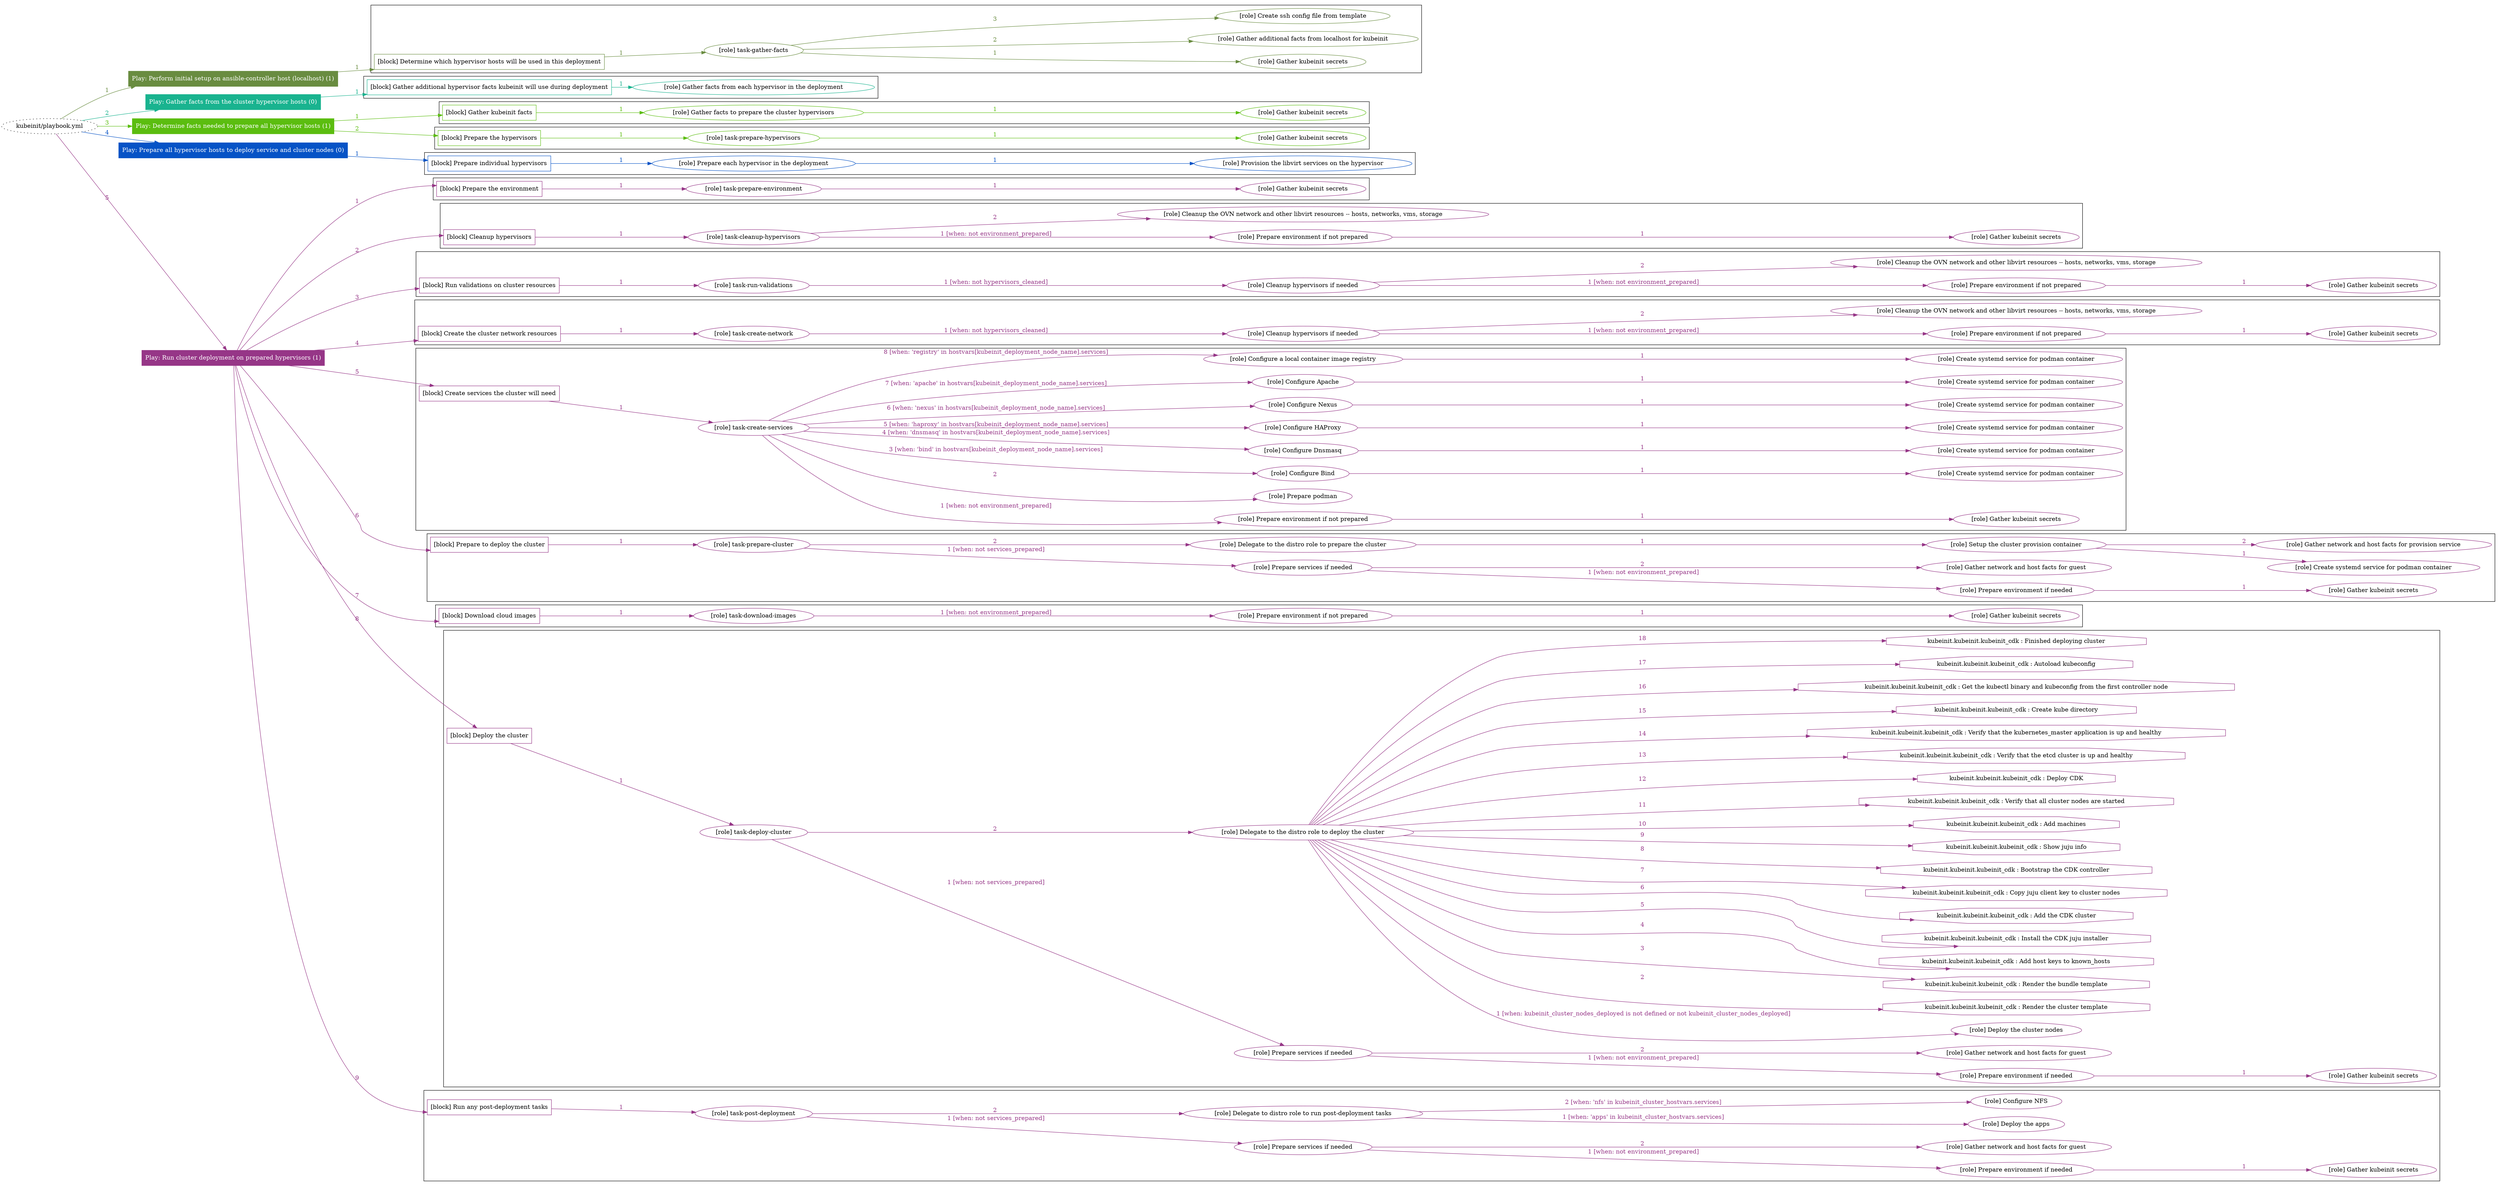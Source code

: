 digraph {
	graph [concentrate=true ordering=in rankdir=LR ratio=fill]
	edge [esep=5 sep=10]
	"kubeinit/playbook.yml" [URL="/home/runner/work/kubeinit/kubeinit/kubeinit/playbook.yml" id=playbook_e2c9320d style=dotted]
	"kubeinit/playbook.yml" -> play_09d03e99 [label="1 " color="#698c40" fontcolor="#698c40" id=edge_607093e0 labeltooltip="1 " tooltip="1 "]
	subgraph "Play: Perform initial setup on ansible-controller host (localhost) (1)" {
		play_09d03e99 [label="Play: Perform initial setup on ansible-controller host (localhost) (1)" URL="/home/runner/work/kubeinit/kubeinit/kubeinit/playbook.yml" color="#698c40" fontcolor="#ffffff" id=play_09d03e99 shape=box style=filled tooltip=localhost]
		play_09d03e99 -> block_2fd80297 [label=1 color="#698c40" fontcolor="#698c40" id=edge_84d93d76 labeltooltip=1 tooltip=1]
		subgraph cluster_block_2fd80297 {
			block_2fd80297 [label="[block] Determine which hypervisor hosts will be used in this deployment" URL="/home/runner/work/kubeinit/kubeinit/kubeinit/playbook.yml" color="#698c40" id=block_2fd80297 labeltooltip="Determine which hypervisor hosts will be used in this deployment" shape=box tooltip="Determine which hypervisor hosts will be used in this deployment"]
			block_2fd80297 -> role_bfd65497 [label="1 " color="#698c40" fontcolor="#698c40" id=edge_d0d5ee56 labeltooltip="1 " tooltip="1 "]
			subgraph "task-gather-facts" {
				role_bfd65497 [label="[role] task-gather-facts" URL="/home/runner/work/kubeinit/kubeinit/kubeinit/playbook.yml" color="#698c40" id=role_bfd65497 tooltip="task-gather-facts"]
				role_bfd65497 -> role_e8e09456 [label="1 " color="#698c40" fontcolor="#698c40" id=edge_47648cda labeltooltip="1 " tooltip="1 "]
				subgraph "Gather kubeinit secrets" {
					role_e8e09456 [label="[role] Gather kubeinit secrets" URL="/home/runner/.ansible/collections/ansible_collections/kubeinit/kubeinit/roles/kubeinit_prepare/tasks/build_hypervisors_group.yml" color="#698c40" id=role_e8e09456 tooltip="Gather kubeinit secrets"]
				}
				role_bfd65497 -> role_15b4cdb2 [label="2 " color="#698c40" fontcolor="#698c40" id=edge_bfa0f82a labeltooltip="2 " tooltip="2 "]
				subgraph "Gather additional facts from localhost for kubeinit" {
					role_15b4cdb2 [label="[role] Gather additional facts from localhost for kubeinit" URL="/home/runner/.ansible/collections/ansible_collections/kubeinit/kubeinit/roles/kubeinit_prepare/tasks/build_hypervisors_group.yml" color="#698c40" id=role_15b4cdb2 tooltip="Gather additional facts from localhost for kubeinit"]
				}
				role_bfd65497 -> role_4e933eb2 [label="3 " color="#698c40" fontcolor="#698c40" id=edge_47ef0511 labeltooltip="3 " tooltip="3 "]
				subgraph "Create ssh config file from template" {
					role_4e933eb2 [label="[role] Create ssh config file from template" URL="/home/runner/.ansible/collections/ansible_collections/kubeinit/kubeinit/roles/kubeinit_prepare/tasks/build_hypervisors_group.yml" color="#698c40" id=role_4e933eb2 tooltip="Create ssh config file from template"]
				}
			}
		}
	}
	"kubeinit/playbook.yml" -> play_eb3a72a2 [label="2 " color="#19b38f" fontcolor="#19b38f" id=edge_ca903f65 labeltooltip="2 " tooltip="2 "]
	subgraph "Play: Gather facts from the cluster hypervisor hosts (0)" {
		play_eb3a72a2 [label="Play: Gather facts from the cluster hypervisor hosts (0)" URL="/home/runner/work/kubeinit/kubeinit/kubeinit/playbook.yml" color="#19b38f" fontcolor="#ffffff" id=play_eb3a72a2 shape=box style=filled tooltip="Play: Gather facts from the cluster hypervisor hosts (0)"]
		play_eb3a72a2 -> block_dafec5fe [label=1 color="#19b38f" fontcolor="#19b38f" id=edge_62ead45c labeltooltip=1 tooltip=1]
		subgraph cluster_block_dafec5fe {
			block_dafec5fe [label="[block] Gather additional hypervisor facts kubeinit will use during deployment" URL="/home/runner/work/kubeinit/kubeinit/kubeinit/playbook.yml" color="#19b38f" id=block_dafec5fe labeltooltip="Gather additional hypervisor facts kubeinit will use during deployment" shape=box tooltip="Gather additional hypervisor facts kubeinit will use during deployment"]
			block_dafec5fe -> role_05eb14ec [label="1 " color="#19b38f" fontcolor="#19b38f" id=edge_1ee51290 labeltooltip="1 " tooltip="1 "]
			subgraph "Gather facts from each hypervisor in the deployment" {
				role_05eb14ec [label="[role] Gather facts from each hypervisor in the deployment" URL="/home/runner/work/kubeinit/kubeinit/kubeinit/playbook.yml" color="#19b38f" id=role_05eb14ec tooltip="Gather facts from each hypervisor in the deployment"]
			}
		}
	}
	"kubeinit/playbook.yml" -> play_20373fa2 [label="3 " color="#5bbd0f" fontcolor="#5bbd0f" id=edge_514a9406 labeltooltip="3 " tooltip="3 "]
	subgraph "Play: Determine facts needed to prepare all hypervisor hosts (1)" {
		play_20373fa2 [label="Play: Determine facts needed to prepare all hypervisor hosts (1)" URL="/home/runner/work/kubeinit/kubeinit/kubeinit/playbook.yml" color="#5bbd0f" fontcolor="#ffffff" id=play_20373fa2 shape=box style=filled tooltip=localhost]
		play_20373fa2 -> block_60f27de6 [label=1 color="#5bbd0f" fontcolor="#5bbd0f" id=edge_ddccbb58 labeltooltip=1 tooltip=1]
		subgraph cluster_block_60f27de6 {
			block_60f27de6 [label="[block] Gather kubeinit facts" URL="/home/runner/work/kubeinit/kubeinit/kubeinit/playbook.yml" color="#5bbd0f" id=block_60f27de6 labeltooltip="Gather kubeinit facts" shape=box tooltip="Gather kubeinit facts"]
			block_60f27de6 -> role_f1189004 [label="1 " color="#5bbd0f" fontcolor="#5bbd0f" id=edge_6548bd1a labeltooltip="1 " tooltip="1 "]
			subgraph "Gather facts to prepare the cluster hypervisors" {
				role_f1189004 [label="[role] Gather facts to prepare the cluster hypervisors" URL="/home/runner/work/kubeinit/kubeinit/kubeinit/playbook.yml" color="#5bbd0f" id=role_f1189004 tooltip="Gather facts to prepare the cluster hypervisors"]
				role_f1189004 -> role_5bad0b13 [label="1 " color="#5bbd0f" fontcolor="#5bbd0f" id=edge_c86dfb2c labeltooltip="1 " tooltip="1 "]
				subgraph "Gather kubeinit secrets" {
					role_5bad0b13 [label="[role] Gather kubeinit secrets" URL="/home/runner/.ansible/collections/ansible_collections/kubeinit/kubeinit/roles/kubeinit_prepare/tasks/gather_kubeinit_facts.yml" color="#5bbd0f" id=role_5bad0b13 tooltip="Gather kubeinit secrets"]
				}
			}
		}
		play_20373fa2 -> block_45857464 [label=2 color="#5bbd0f" fontcolor="#5bbd0f" id=edge_170c80fa labeltooltip=2 tooltip=2]
		subgraph cluster_block_45857464 {
			block_45857464 [label="[block] Prepare the hypervisors" URL="/home/runner/work/kubeinit/kubeinit/kubeinit/playbook.yml" color="#5bbd0f" id=block_45857464 labeltooltip="Prepare the hypervisors" shape=box tooltip="Prepare the hypervisors"]
			block_45857464 -> role_9a0ed166 [label="1 " color="#5bbd0f" fontcolor="#5bbd0f" id=edge_ffeba547 labeltooltip="1 " tooltip="1 "]
			subgraph "task-prepare-hypervisors" {
				role_9a0ed166 [label="[role] task-prepare-hypervisors" URL="/home/runner/work/kubeinit/kubeinit/kubeinit/playbook.yml" color="#5bbd0f" id=role_9a0ed166 tooltip="task-prepare-hypervisors"]
				role_9a0ed166 -> role_f9bad9e0 [label="1 " color="#5bbd0f" fontcolor="#5bbd0f" id=edge_7080bfb7 labeltooltip="1 " tooltip="1 "]
				subgraph "Gather kubeinit secrets" {
					role_f9bad9e0 [label="[role] Gather kubeinit secrets" URL="/home/runner/.ansible/collections/ansible_collections/kubeinit/kubeinit/roles/kubeinit_prepare/tasks/gather_kubeinit_facts.yml" color="#5bbd0f" id=role_f9bad9e0 tooltip="Gather kubeinit secrets"]
				}
			}
		}
	}
	"kubeinit/playbook.yml" -> play_51cde868 [label="4 " color="#0653c6" fontcolor="#0653c6" id=edge_5c8e16d9 labeltooltip="4 " tooltip="4 "]
	subgraph "Play: Prepare all hypervisor hosts to deploy service and cluster nodes (0)" {
		play_51cde868 [label="Play: Prepare all hypervisor hosts to deploy service and cluster nodes (0)" URL="/home/runner/work/kubeinit/kubeinit/kubeinit/playbook.yml" color="#0653c6" fontcolor="#ffffff" id=play_51cde868 shape=box style=filled tooltip="Play: Prepare all hypervisor hosts to deploy service and cluster nodes (0)"]
		play_51cde868 -> block_e187b947 [label=1 color="#0653c6" fontcolor="#0653c6" id=edge_480a1371 labeltooltip=1 tooltip=1]
		subgraph cluster_block_e187b947 {
			block_e187b947 [label="[block] Prepare individual hypervisors" URL="/home/runner/work/kubeinit/kubeinit/kubeinit/playbook.yml" color="#0653c6" id=block_e187b947 labeltooltip="Prepare individual hypervisors" shape=box tooltip="Prepare individual hypervisors"]
			block_e187b947 -> role_f5e3cc4b [label="1 " color="#0653c6" fontcolor="#0653c6" id=edge_c5f7af5a labeltooltip="1 " tooltip="1 "]
			subgraph "Prepare each hypervisor in the deployment" {
				role_f5e3cc4b [label="[role] Prepare each hypervisor in the deployment" URL="/home/runner/work/kubeinit/kubeinit/kubeinit/playbook.yml" color="#0653c6" id=role_f5e3cc4b tooltip="Prepare each hypervisor in the deployment"]
				role_f5e3cc4b -> role_2d0ea717 [label="1 " color="#0653c6" fontcolor="#0653c6" id=edge_e287133b labeltooltip="1 " tooltip="1 "]
				subgraph "Provision the libvirt services on the hypervisor" {
					role_2d0ea717 [label="[role] Provision the libvirt services on the hypervisor" URL="/home/runner/.ansible/collections/ansible_collections/kubeinit/kubeinit/roles/kubeinit_prepare/tasks/prepare_hypervisor.yml" color="#0653c6" id=role_2d0ea717 tooltip="Provision the libvirt services on the hypervisor"]
				}
			}
		}
	}
	"kubeinit/playbook.yml" -> play_ae0ed46e [label="5 " color="#963687" fontcolor="#963687" id=edge_5b56bb3e labeltooltip="5 " tooltip="5 "]
	subgraph "Play: Run cluster deployment on prepared hypervisors (1)" {
		play_ae0ed46e [label="Play: Run cluster deployment on prepared hypervisors (1)" URL="/home/runner/work/kubeinit/kubeinit/kubeinit/playbook.yml" color="#963687" fontcolor="#ffffff" id=play_ae0ed46e shape=box style=filled tooltip=localhost]
		play_ae0ed46e -> block_f20a847e [label=1 color="#963687" fontcolor="#963687" id=edge_ad4df5ed labeltooltip=1 tooltip=1]
		subgraph cluster_block_f20a847e {
			block_f20a847e [label="[block] Prepare the environment" URL="/home/runner/work/kubeinit/kubeinit/kubeinit/playbook.yml" color="#963687" id=block_f20a847e labeltooltip="Prepare the environment" shape=box tooltip="Prepare the environment"]
			block_f20a847e -> role_e4ceb682 [label="1 " color="#963687" fontcolor="#963687" id=edge_681c993d labeltooltip="1 " tooltip="1 "]
			subgraph "task-prepare-environment" {
				role_e4ceb682 [label="[role] task-prepare-environment" URL="/home/runner/work/kubeinit/kubeinit/kubeinit/playbook.yml" color="#963687" id=role_e4ceb682 tooltip="task-prepare-environment"]
				role_e4ceb682 -> role_dae6e92b [label="1 " color="#963687" fontcolor="#963687" id=edge_fcbf7113 labeltooltip="1 " tooltip="1 "]
				subgraph "Gather kubeinit secrets" {
					role_dae6e92b [label="[role] Gather kubeinit secrets" URL="/home/runner/.ansible/collections/ansible_collections/kubeinit/kubeinit/roles/kubeinit_prepare/tasks/gather_kubeinit_facts.yml" color="#963687" id=role_dae6e92b tooltip="Gather kubeinit secrets"]
				}
			}
		}
		play_ae0ed46e -> block_a33ab9c6 [label=2 color="#963687" fontcolor="#963687" id=edge_268309a9 labeltooltip=2 tooltip=2]
		subgraph cluster_block_a33ab9c6 {
			block_a33ab9c6 [label="[block] Cleanup hypervisors" URL="/home/runner/work/kubeinit/kubeinit/kubeinit/playbook.yml" color="#963687" id=block_a33ab9c6 labeltooltip="Cleanup hypervisors" shape=box tooltip="Cleanup hypervisors"]
			block_a33ab9c6 -> role_d642a313 [label="1 " color="#963687" fontcolor="#963687" id=edge_d3e3a468 labeltooltip="1 " tooltip="1 "]
			subgraph "task-cleanup-hypervisors" {
				role_d642a313 [label="[role] task-cleanup-hypervisors" URL="/home/runner/work/kubeinit/kubeinit/kubeinit/playbook.yml" color="#963687" id=role_d642a313 tooltip="task-cleanup-hypervisors"]
				role_d642a313 -> role_9273e56f [label="1 [when: not environment_prepared]" color="#963687" fontcolor="#963687" id=edge_9b6cf908 labeltooltip="1 [when: not environment_prepared]" tooltip="1 [when: not environment_prepared]"]
				subgraph "Prepare environment if not prepared" {
					role_9273e56f [label="[role] Prepare environment if not prepared" URL="/home/runner/.ansible/collections/ansible_collections/kubeinit/kubeinit/roles/kubeinit_prepare/tasks/cleanup_hypervisors.yml" color="#963687" id=role_9273e56f tooltip="Prepare environment if not prepared"]
					role_9273e56f -> role_5fc6c2c2 [label="1 " color="#963687" fontcolor="#963687" id=edge_8f9942c8 labeltooltip="1 " tooltip="1 "]
					subgraph "Gather kubeinit secrets" {
						role_5fc6c2c2 [label="[role] Gather kubeinit secrets" URL="/home/runner/.ansible/collections/ansible_collections/kubeinit/kubeinit/roles/kubeinit_prepare/tasks/gather_kubeinit_facts.yml" color="#963687" id=role_5fc6c2c2 tooltip="Gather kubeinit secrets"]
					}
				}
				role_d642a313 -> role_7c4cff1f [label="2 " color="#963687" fontcolor="#963687" id=edge_b5a84d75 labeltooltip="2 " tooltip="2 "]
				subgraph "Cleanup the OVN network and other libvirt resources -- hosts, networks, vms, storage" {
					role_7c4cff1f [label="[role] Cleanup the OVN network and other libvirt resources -- hosts, networks, vms, storage" URL="/home/runner/.ansible/collections/ansible_collections/kubeinit/kubeinit/roles/kubeinit_prepare/tasks/cleanup_hypervisors.yml" color="#963687" id=role_7c4cff1f tooltip="Cleanup the OVN network and other libvirt resources -- hosts, networks, vms, storage"]
				}
			}
		}
		play_ae0ed46e -> block_53b1f3e5 [label=3 color="#963687" fontcolor="#963687" id=edge_09decc83 labeltooltip=3 tooltip=3]
		subgraph cluster_block_53b1f3e5 {
			block_53b1f3e5 [label="[block] Run validations on cluster resources" URL="/home/runner/work/kubeinit/kubeinit/kubeinit/playbook.yml" color="#963687" id=block_53b1f3e5 labeltooltip="Run validations on cluster resources" shape=box tooltip="Run validations on cluster resources"]
			block_53b1f3e5 -> role_bef1e084 [label="1 " color="#963687" fontcolor="#963687" id=edge_eadad1dc labeltooltip="1 " tooltip="1 "]
			subgraph "task-run-validations" {
				role_bef1e084 [label="[role] task-run-validations" URL="/home/runner/work/kubeinit/kubeinit/kubeinit/playbook.yml" color="#963687" id=role_bef1e084 tooltip="task-run-validations"]
				role_bef1e084 -> role_f471413a [label="1 [when: not hypervisors_cleaned]" color="#963687" fontcolor="#963687" id=edge_e02ed989 labeltooltip="1 [when: not hypervisors_cleaned]" tooltip="1 [when: not hypervisors_cleaned]"]
				subgraph "Cleanup hypervisors if needed" {
					role_f471413a [label="[role] Cleanup hypervisors if needed" URL="/home/runner/.ansible/collections/ansible_collections/kubeinit/kubeinit/roles/kubeinit_validations/tasks/main.yml" color="#963687" id=role_f471413a tooltip="Cleanup hypervisors if needed"]
					role_f471413a -> role_3e3e240e [label="1 [when: not environment_prepared]" color="#963687" fontcolor="#963687" id=edge_36b4277d labeltooltip="1 [when: not environment_prepared]" tooltip="1 [when: not environment_prepared]"]
					subgraph "Prepare environment if not prepared" {
						role_3e3e240e [label="[role] Prepare environment if not prepared" URL="/home/runner/.ansible/collections/ansible_collections/kubeinit/kubeinit/roles/kubeinit_prepare/tasks/cleanup_hypervisors.yml" color="#963687" id=role_3e3e240e tooltip="Prepare environment if not prepared"]
						role_3e3e240e -> role_caee075e [label="1 " color="#963687" fontcolor="#963687" id=edge_04c0fd0f labeltooltip="1 " tooltip="1 "]
						subgraph "Gather kubeinit secrets" {
							role_caee075e [label="[role] Gather kubeinit secrets" URL="/home/runner/.ansible/collections/ansible_collections/kubeinit/kubeinit/roles/kubeinit_prepare/tasks/gather_kubeinit_facts.yml" color="#963687" id=role_caee075e tooltip="Gather kubeinit secrets"]
						}
					}
					role_f471413a -> role_26a1a0be [label="2 " color="#963687" fontcolor="#963687" id=edge_66fb3df3 labeltooltip="2 " tooltip="2 "]
					subgraph "Cleanup the OVN network and other libvirt resources -- hosts, networks, vms, storage" {
						role_26a1a0be [label="[role] Cleanup the OVN network and other libvirt resources -- hosts, networks, vms, storage" URL="/home/runner/.ansible/collections/ansible_collections/kubeinit/kubeinit/roles/kubeinit_prepare/tasks/cleanup_hypervisors.yml" color="#963687" id=role_26a1a0be tooltip="Cleanup the OVN network and other libvirt resources -- hosts, networks, vms, storage"]
					}
				}
			}
		}
		play_ae0ed46e -> block_d6054e93 [label=4 color="#963687" fontcolor="#963687" id=edge_4c1ba7c1 labeltooltip=4 tooltip=4]
		subgraph cluster_block_d6054e93 {
			block_d6054e93 [label="[block] Create the cluster network resources" URL="/home/runner/work/kubeinit/kubeinit/kubeinit/playbook.yml" color="#963687" id=block_d6054e93 labeltooltip="Create the cluster network resources" shape=box tooltip="Create the cluster network resources"]
			block_d6054e93 -> role_a9ecdbe2 [label="1 " color="#963687" fontcolor="#963687" id=edge_bce69164 labeltooltip="1 " tooltip="1 "]
			subgraph "task-create-network" {
				role_a9ecdbe2 [label="[role] task-create-network" URL="/home/runner/work/kubeinit/kubeinit/kubeinit/playbook.yml" color="#963687" id=role_a9ecdbe2 tooltip="task-create-network"]
				role_a9ecdbe2 -> role_4e2f88ed [label="1 [when: not hypervisors_cleaned]" color="#963687" fontcolor="#963687" id=edge_b8e7c64c labeltooltip="1 [when: not hypervisors_cleaned]" tooltip="1 [when: not hypervisors_cleaned]"]
				subgraph "Cleanup hypervisors if needed" {
					role_4e2f88ed [label="[role] Cleanup hypervisors if needed" URL="/home/runner/.ansible/collections/ansible_collections/kubeinit/kubeinit/roles/kubeinit_libvirt/tasks/create_network.yml" color="#963687" id=role_4e2f88ed tooltip="Cleanup hypervisors if needed"]
					role_4e2f88ed -> role_e2a2c6b3 [label="1 [when: not environment_prepared]" color="#963687" fontcolor="#963687" id=edge_24518d52 labeltooltip="1 [when: not environment_prepared]" tooltip="1 [when: not environment_prepared]"]
					subgraph "Prepare environment if not prepared" {
						role_e2a2c6b3 [label="[role] Prepare environment if not prepared" URL="/home/runner/.ansible/collections/ansible_collections/kubeinit/kubeinit/roles/kubeinit_prepare/tasks/cleanup_hypervisors.yml" color="#963687" id=role_e2a2c6b3 tooltip="Prepare environment if not prepared"]
						role_e2a2c6b3 -> role_81f2db74 [label="1 " color="#963687" fontcolor="#963687" id=edge_a6651dbf labeltooltip="1 " tooltip="1 "]
						subgraph "Gather kubeinit secrets" {
							role_81f2db74 [label="[role] Gather kubeinit secrets" URL="/home/runner/.ansible/collections/ansible_collections/kubeinit/kubeinit/roles/kubeinit_prepare/tasks/gather_kubeinit_facts.yml" color="#963687" id=role_81f2db74 tooltip="Gather kubeinit secrets"]
						}
					}
					role_4e2f88ed -> role_3ffd23ea [label="2 " color="#963687" fontcolor="#963687" id=edge_b7eb3761 labeltooltip="2 " tooltip="2 "]
					subgraph "Cleanup the OVN network and other libvirt resources -- hosts, networks, vms, storage" {
						role_3ffd23ea [label="[role] Cleanup the OVN network and other libvirt resources -- hosts, networks, vms, storage" URL="/home/runner/.ansible/collections/ansible_collections/kubeinit/kubeinit/roles/kubeinit_prepare/tasks/cleanup_hypervisors.yml" color="#963687" id=role_3ffd23ea tooltip="Cleanup the OVN network and other libvirt resources -- hosts, networks, vms, storage"]
					}
				}
			}
		}
		play_ae0ed46e -> block_b36cfe03 [label=5 color="#963687" fontcolor="#963687" id=edge_a075cb12 labeltooltip=5 tooltip=5]
		subgraph cluster_block_b36cfe03 {
			block_b36cfe03 [label="[block] Create services the cluster will need" URL="/home/runner/work/kubeinit/kubeinit/kubeinit/playbook.yml" color="#963687" id=block_b36cfe03 labeltooltip="Create services the cluster will need" shape=box tooltip="Create services the cluster will need"]
			block_b36cfe03 -> role_952195fb [label="1 " color="#963687" fontcolor="#963687" id=edge_933e4105 labeltooltip="1 " tooltip="1 "]
			subgraph "task-create-services" {
				role_952195fb [label="[role] task-create-services" URL="/home/runner/work/kubeinit/kubeinit/kubeinit/playbook.yml" color="#963687" id=role_952195fb tooltip="task-create-services"]
				role_952195fb -> role_b5c0e716 [label="1 [when: not environment_prepared]" color="#963687" fontcolor="#963687" id=edge_3b33ea33 labeltooltip="1 [when: not environment_prepared]" tooltip="1 [when: not environment_prepared]"]
				subgraph "Prepare environment if not prepared" {
					role_b5c0e716 [label="[role] Prepare environment if not prepared" URL="/home/runner/.ansible/collections/ansible_collections/kubeinit/kubeinit/roles/kubeinit_services/tasks/main.yml" color="#963687" id=role_b5c0e716 tooltip="Prepare environment if not prepared"]
					role_b5c0e716 -> role_6728b068 [label="1 " color="#963687" fontcolor="#963687" id=edge_a22aa23b labeltooltip="1 " tooltip="1 "]
					subgraph "Gather kubeinit secrets" {
						role_6728b068 [label="[role] Gather kubeinit secrets" URL="/home/runner/.ansible/collections/ansible_collections/kubeinit/kubeinit/roles/kubeinit_prepare/tasks/gather_kubeinit_facts.yml" color="#963687" id=role_6728b068 tooltip="Gather kubeinit secrets"]
					}
				}
				role_952195fb -> role_20f0e340 [label="2 " color="#963687" fontcolor="#963687" id=edge_78447985 labeltooltip="2 " tooltip="2 "]
				subgraph "Prepare podman" {
					role_20f0e340 [label="[role] Prepare podman" URL="/home/runner/.ansible/collections/ansible_collections/kubeinit/kubeinit/roles/kubeinit_services/tasks/00_create_service_pod.yml" color="#963687" id=role_20f0e340 tooltip="Prepare podman"]
				}
				role_952195fb -> role_334c6a54 [label="3 [when: 'bind' in hostvars[kubeinit_deployment_node_name].services]" color="#963687" fontcolor="#963687" id=edge_6123f6bf labeltooltip="3 [when: 'bind' in hostvars[kubeinit_deployment_node_name].services]" tooltip="3 [when: 'bind' in hostvars[kubeinit_deployment_node_name].services]"]
				subgraph "Configure Bind" {
					role_334c6a54 [label="[role] Configure Bind" URL="/home/runner/.ansible/collections/ansible_collections/kubeinit/kubeinit/roles/kubeinit_services/tasks/start_services_containers.yml" color="#963687" id=role_334c6a54 tooltip="Configure Bind"]
					role_334c6a54 -> role_4feb6704 [label="1 " color="#963687" fontcolor="#963687" id=edge_a4aab55d labeltooltip="1 " tooltip="1 "]
					subgraph "Create systemd service for podman container" {
						role_4feb6704 [label="[role] Create systemd service for podman container" URL="/home/runner/.ansible/collections/ansible_collections/kubeinit/kubeinit/roles/kubeinit_bind/tasks/main.yml" color="#963687" id=role_4feb6704 tooltip="Create systemd service for podman container"]
					}
				}
				role_952195fb -> role_2ec94838 [label="4 [when: 'dnsmasq' in hostvars[kubeinit_deployment_node_name].services]" color="#963687" fontcolor="#963687" id=edge_eda17ecd labeltooltip="4 [when: 'dnsmasq' in hostvars[kubeinit_deployment_node_name].services]" tooltip="4 [when: 'dnsmasq' in hostvars[kubeinit_deployment_node_name].services]"]
				subgraph "Configure Dnsmasq" {
					role_2ec94838 [label="[role] Configure Dnsmasq" URL="/home/runner/.ansible/collections/ansible_collections/kubeinit/kubeinit/roles/kubeinit_services/tasks/start_services_containers.yml" color="#963687" id=role_2ec94838 tooltip="Configure Dnsmasq"]
					role_2ec94838 -> role_b22fc887 [label="1 " color="#963687" fontcolor="#963687" id=edge_e3edcd53 labeltooltip="1 " tooltip="1 "]
					subgraph "Create systemd service for podman container" {
						role_b22fc887 [label="[role] Create systemd service for podman container" URL="/home/runner/.ansible/collections/ansible_collections/kubeinit/kubeinit/roles/kubeinit_dnsmasq/tasks/main.yml" color="#963687" id=role_b22fc887 tooltip="Create systemd service for podman container"]
					}
				}
				role_952195fb -> role_17ffd143 [label="5 [when: 'haproxy' in hostvars[kubeinit_deployment_node_name].services]" color="#963687" fontcolor="#963687" id=edge_98a4c22e labeltooltip="5 [when: 'haproxy' in hostvars[kubeinit_deployment_node_name].services]" tooltip="5 [when: 'haproxy' in hostvars[kubeinit_deployment_node_name].services]"]
				subgraph "Configure HAProxy" {
					role_17ffd143 [label="[role] Configure HAProxy" URL="/home/runner/.ansible/collections/ansible_collections/kubeinit/kubeinit/roles/kubeinit_services/tasks/start_services_containers.yml" color="#963687" id=role_17ffd143 tooltip="Configure HAProxy"]
					role_17ffd143 -> role_976811d0 [label="1 " color="#963687" fontcolor="#963687" id=edge_e4046340 labeltooltip="1 " tooltip="1 "]
					subgraph "Create systemd service for podman container" {
						role_976811d0 [label="[role] Create systemd service for podman container" URL="/home/runner/.ansible/collections/ansible_collections/kubeinit/kubeinit/roles/kubeinit_haproxy/tasks/main.yml" color="#963687" id=role_976811d0 tooltip="Create systemd service for podman container"]
					}
				}
				role_952195fb -> role_1bce610b [label="6 [when: 'nexus' in hostvars[kubeinit_deployment_node_name].services]" color="#963687" fontcolor="#963687" id=edge_d953e74f labeltooltip="6 [when: 'nexus' in hostvars[kubeinit_deployment_node_name].services]" tooltip="6 [when: 'nexus' in hostvars[kubeinit_deployment_node_name].services]"]
				subgraph "Configure Nexus" {
					role_1bce610b [label="[role] Configure Nexus" URL="/home/runner/.ansible/collections/ansible_collections/kubeinit/kubeinit/roles/kubeinit_services/tasks/start_services_containers.yml" color="#963687" id=role_1bce610b tooltip="Configure Nexus"]
					role_1bce610b -> role_8989e4a5 [label="1 " color="#963687" fontcolor="#963687" id=edge_0254db29 labeltooltip="1 " tooltip="1 "]
					subgraph "Create systemd service for podman container" {
						role_8989e4a5 [label="[role] Create systemd service for podman container" URL="/home/runner/.ansible/collections/ansible_collections/kubeinit/kubeinit/roles/kubeinit_nexus/tasks/main.yml" color="#963687" id=role_8989e4a5 tooltip="Create systemd service for podman container"]
					}
				}
				role_952195fb -> role_bcefc02a [label="7 [when: 'apache' in hostvars[kubeinit_deployment_node_name].services]" color="#963687" fontcolor="#963687" id=edge_87e46818 labeltooltip="7 [when: 'apache' in hostvars[kubeinit_deployment_node_name].services]" tooltip="7 [when: 'apache' in hostvars[kubeinit_deployment_node_name].services]"]
				subgraph "Configure Apache" {
					role_bcefc02a [label="[role] Configure Apache" URL="/home/runner/.ansible/collections/ansible_collections/kubeinit/kubeinit/roles/kubeinit_services/tasks/start_services_containers.yml" color="#963687" id=role_bcefc02a tooltip="Configure Apache"]
					role_bcefc02a -> role_8c9ec5d2 [label="1 " color="#963687" fontcolor="#963687" id=edge_7c6e45c6 labeltooltip="1 " tooltip="1 "]
					subgraph "Create systemd service for podman container" {
						role_8c9ec5d2 [label="[role] Create systemd service for podman container" URL="/home/runner/.ansible/collections/ansible_collections/kubeinit/kubeinit/roles/kubeinit_apache/tasks/main.yml" color="#963687" id=role_8c9ec5d2 tooltip="Create systemd service for podman container"]
					}
				}
				role_952195fb -> role_a7ee45df [label="8 [when: 'registry' in hostvars[kubeinit_deployment_node_name].services]" color="#963687" fontcolor="#963687" id=edge_6e8eb9f2 labeltooltip="8 [when: 'registry' in hostvars[kubeinit_deployment_node_name].services]" tooltip="8 [when: 'registry' in hostvars[kubeinit_deployment_node_name].services]"]
				subgraph "Configure a local container image registry" {
					role_a7ee45df [label="[role] Configure a local container image registry" URL="/home/runner/.ansible/collections/ansible_collections/kubeinit/kubeinit/roles/kubeinit_services/tasks/start_services_containers.yml" color="#963687" id=role_a7ee45df tooltip="Configure a local container image registry"]
					role_a7ee45df -> role_b7451519 [label="1 " color="#963687" fontcolor="#963687" id=edge_fba3ae39 labeltooltip="1 " tooltip="1 "]
					subgraph "Create systemd service for podman container" {
						role_b7451519 [label="[role] Create systemd service for podman container" URL="/home/runner/.ansible/collections/ansible_collections/kubeinit/kubeinit/roles/kubeinit_registry/tasks/main.yml" color="#963687" id=role_b7451519 tooltip="Create systemd service for podman container"]
					}
				}
			}
		}
		play_ae0ed46e -> block_5d6257e5 [label=6 color="#963687" fontcolor="#963687" id=edge_c34059c5 labeltooltip=6 tooltip=6]
		subgraph cluster_block_5d6257e5 {
			block_5d6257e5 [label="[block] Prepare to deploy the cluster" URL="/home/runner/work/kubeinit/kubeinit/kubeinit/playbook.yml" color="#963687" id=block_5d6257e5 labeltooltip="Prepare to deploy the cluster" shape=box tooltip="Prepare to deploy the cluster"]
			block_5d6257e5 -> role_69cf8dc0 [label="1 " color="#963687" fontcolor="#963687" id=edge_5b1fe5f1 labeltooltip="1 " tooltip="1 "]
			subgraph "task-prepare-cluster" {
				role_69cf8dc0 [label="[role] task-prepare-cluster" URL="/home/runner/work/kubeinit/kubeinit/kubeinit/playbook.yml" color="#963687" id=role_69cf8dc0 tooltip="task-prepare-cluster"]
				role_69cf8dc0 -> role_6523d03f [label="1 [when: not services_prepared]" color="#963687" fontcolor="#963687" id=edge_4a8acc56 labeltooltip="1 [when: not services_prepared]" tooltip="1 [when: not services_prepared]"]
				subgraph "Prepare services if needed" {
					role_6523d03f [label="[role] Prepare services if needed" URL="/home/runner/.ansible/collections/ansible_collections/kubeinit/kubeinit/roles/kubeinit_prepare/tasks/prepare_cluster.yml" color="#963687" id=role_6523d03f tooltip="Prepare services if needed"]
					role_6523d03f -> role_de439f69 [label="1 [when: not environment_prepared]" color="#963687" fontcolor="#963687" id=edge_3d447516 labeltooltip="1 [when: not environment_prepared]" tooltip="1 [when: not environment_prepared]"]
					subgraph "Prepare environment if needed" {
						role_de439f69 [label="[role] Prepare environment if needed" URL="/home/runner/.ansible/collections/ansible_collections/kubeinit/kubeinit/roles/kubeinit_services/tasks/prepare_services.yml" color="#963687" id=role_de439f69 tooltip="Prepare environment if needed"]
						role_de439f69 -> role_9a672cd0 [label="1 " color="#963687" fontcolor="#963687" id=edge_c3c3f830 labeltooltip="1 " tooltip="1 "]
						subgraph "Gather kubeinit secrets" {
							role_9a672cd0 [label="[role] Gather kubeinit secrets" URL="/home/runner/.ansible/collections/ansible_collections/kubeinit/kubeinit/roles/kubeinit_prepare/tasks/gather_kubeinit_facts.yml" color="#963687" id=role_9a672cd0 tooltip="Gather kubeinit secrets"]
						}
					}
					role_6523d03f -> role_edabfa61 [label="2 " color="#963687" fontcolor="#963687" id=edge_74d074f5 labeltooltip="2 " tooltip="2 "]
					subgraph "Gather network and host facts for guest" {
						role_edabfa61 [label="[role] Gather network and host facts for guest" URL="/home/runner/.ansible/collections/ansible_collections/kubeinit/kubeinit/roles/kubeinit_services/tasks/prepare_services.yml" color="#963687" id=role_edabfa61 tooltip="Gather network and host facts for guest"]
					}
				}
				role_69cf8dc0 -> role_ea60872c [label="2 " color="#963687" fontcolor="#963687" id=edge_93f56f63 labeltooltip="2 " tooltip="2 "]
				subgraph "Delegate to the distro role to prepare the cluster" {
					role_ea60872c [label="[role] Delegate to the distro role to prepare the cluster" URL="/home/runner/.ansible/collections/ansible_collections/kubeinit/kubeinit/roles/kubeinit_prepare/tasks/prepare_cluster.yml" color="#963687" id=role_ea60872c tooltip="Delegate to the distro role to prepare the cluster"]
					role_ea60872c -> role_08317d9a [label="1 " color="#963687" fontcolor="#963687" id=edge_7dc680da labeltooltip="1 " tooltip="1 "]
					subgraph "Setup the cluster provision container" {
						role_08317d9a [label="[role] Setup the cluster provision container" URL="/home/runner/.ansible/collections/ansible_collections/kubeinit/kubeinit/roles/kubeinit_cdk/tasks/prepare_cluster.yml" color="#963687" id=role_08317d9a tooltip="Setup the cluster provision container"]
						role_08317d9a -> role_44bd51f1 [label="1 " color="#963687" fontcolor="#963687" id=edge_f307a5dc labeltooltip="1 " tooltip="1 "]
						subgraph "Create systemd service for podman container" {
							role_44bd51f1 [label="[role] Create systemd service for podman container" URL="/home/runner/.ansible/collections/ansible_collections/kubeinit/kubeinit/roles/kubeinit_services/tasks/create_provision_container.yml" color="#963687" id=role_44bd51f1 tooltip="Create systemd service for podman container"]
						}
						role_08317d9a -> role_3db21a8b [label="2 " color="#963687" fontcolor="#963687" id=edge_6a874698 labeltooltip="2 " tooltip="2 "]
						subgraph "Gather network and host facts for provision service" {
							role_3db21a8b [label="[role] Gather network and host facts for provision service" URL="/home/runner/.ansible/collections/ansible_collections/kubeinit/kubeinit/roles/kubeinit_services/tasks/create_provision_container.yml" color="#963687" id=role_3db21a8b tooltip="Gather network and host facts for provision service"]
						}
					}
				}
			}
		}
		play_ae0ed46e -> block_5c4f96a3 [label=7 color="#963687" fontcolor="#963687" id=edge_56ddd152 labeltooltip=7 tooltip=7]
		subgraph cluster_block_5c4f96a3 {
			block_5c4f96a3 [label="[block] Download cloud images" URL="/home/runner/work/kubeinit/kubeinit/kubeinit/playbook.yml" color="#963687" id=block_5c4f96a3 labeltooltip="Download cloud images" shape=box tooltip="Download cloud images"]
			block_5c4f96a3 -> role_01cb343a [label="1 " color="#963687" fontcolor="#963687" id=edge_4063292a labeltooltip="1 " tooltip="1 "]
			subgraph "task-download-images" {
				role_01cb343a [label="[role] task-download-images" URL="/home/runner/work/kubeinit/kubeinit/kubeinit/playbook.yml" color="#963687" id=role_01cb343a tooltip="task-download-images"]
				role_01cb343a -> role_32b3048b [label="1 [when: not environment_prepared]" color="#963687" fontcolor="#963687" id=edge_46f55931 labeltooltip="1 [when: not environment_prepared]" tooltip="1 [when: not environment_prepared]"]
				subgraph "Prepare environment if not prepared" {
					role_32b3048b [label="[role] Prepare environment if not prepared" URL="/home/runner/.ansible/collections/ansible_collections/kubeinit/kubeinit/roles/kubeinit_libvirt/tasks/download_cloud_images.yml" color="#963687" id=role_32b3048b tooltip="Prepare environment if not prepared"]
					role_32b3048b -> role_33c2a7d6 [label="1 " color="#963687" fontcolor="#963687" id=edge_c5cb2c59 labeltooltip="1 " tooltip="1 "]
					subgraph "Gather kubeinit secrets" {
						role_33c2a7d6 [label="[role] Gather kubeinit secrets" URL="/home/runner/.ansible/collections/ansible_collections/kubeinit/kubeinit/roles/kubeinit_prepare/tasks/gather_kubeinit_facts.yml" color="#963687" id=role_33c2a7d6 tooltip="Gather kubeinit secrets"]
					}
				}
			}
		}
		play_ae0ed46e -> block_27f5918c [label=8 color="#963687" fontcolor="#963687" id=edge_15aecc78 labeltooltip=8 tooltip=8]
		subgraph cluster_block_27f5918c {
			block_27f5918c [label="[block] Deploy the cluster" URL="/home/runner/work/kubeinit/kubeinit/kubeinit/playbook.yml" color="#963687" id=block_27f5918c labeltooltip="Deploy the cluster" shape=box tooltip="Deploy the cluster"]
			block_27f5918c -> role_2aff7583 [label="1 " color="#963687" fontcolor="#963687" id=edge_19ccef96 labeltooltip="1 " tooltip="1 "]
			subgraph "task-deploy-cluster" {
				role_2aff7583 [label="[role] task-deploy-cluster" URL="/home/runner/work/kubeinit/kubeinit/kubeinit/playbook.yml" color="#963687" id=role_2aff7583 tooltip="task-deploy-cluster"]
				role_2aff7583 -> role_225fb79a [label="1 [when: not services_prepared]" color="#963687" fontcolor="#963687" id=edge_525f5139 labeltooltip="1 [when: not services_prepared]" tooltip="1 [when: not services_prepared]"]
				subgraph "Prepare services if needed" {
					role_225fb79a [label="[role] Prepare services if needed" URL="/home/runner/.ansible/collections/ansible_collections/kubeinit/kubeinit/roles/kubeinit_prepare/tasks/deploy_cluster.yml" color="#963687" id=role_225fb79a tooltip="Prepare services if needed"]
					role_225fb79a -> role_161c0ec2 [label="1 [when: not environment_prepared]" color="#963687" fontcolor="#963687" id=edge_b9b94aea labeltooltip="1 [when: not environment_prepared]" tooltip="1 [when: not environment_prepared]"]
					subgraph "Prepare environment if needed" {
						role_161c0ec2 [label="[role] Prepare environment if needed" URL="/home/runner/.ansible/collections/ansible_collections/kubeinit/kubeinit/roles/kubeinit_services/tasks/prepare_services.yml" color="#963687" id=role_161c0ec2 tooltip="Prepare environment if needed"]
						role_161c0ec2 -> role_70d6cbcf [label="1 " color="#963687" fontcolor="#963687" id=edge_7907c950 labeltooltip="1 " tooltip="1 "]
						subgraph "Gather kubeinit secrets" {
							role_70d6cbcf [label="[role] Gather kubeinit secrets" URL="/home/runner/.ansible/collections/ansible_collections/kubeinit/kubeinit/roles/kubeinit_prepare/tasks/gather_kubeinit_facts.yml" color="#963687" id=role_70d6cbcf tooltip="Gather kubeinit secrets"]
						}
					}
					role_225fb79a -> role_736c21fa [label="2 " color="#963687" fontcolor="#963687" id=edge_42b6d74a labeltooltip="2 " tooltip="2 "]
					subgraph "Gather network and host facts for guest" {
						role_736c21fa [label="[role] Gather network and host facts for guest" URL="/home/runner/.ansible/collections/ansible_collections/kubeinit/kubeinit/roles/kubeinit_services/tasks/prepare_services.yml" color="#963687" id=role_736c21fa tooltip="Gather network and host facts for guest"]
					}
				}
				role_2aff7583 -> role_7bb89216 [label="2 " color="#963687" fontcolor="#963687" id=edge_92e06c65 labeltooltip="2 " tooltip="2 "]
				subgraph "Delegate to the distro role to deploy the cluster" {
					role_7bb89216 [label="[role] Delegate to the distro role to deploy the cluster" URL="/home/runner/.ansible/collections/ansible_collections/kubeinit/kubeinit/roles/kubeinit_prepare/tasks/deploy_cluster.yml" color="#963687" id=role_7bb89216 tooltip="Delegate to the distro role to deploy the cluster"]
					role_7bb89216 -> role_b62719e5 [label="1 [when: kubeinit_cluster_nodes_deployed is not defined or not kubeinit_cluster_nodes_deployed]" color="#963687" fontcolor="#963687" id=edge_dd6f87ff labeltooltip="1 [when: kubeinit_cluster_nodes_deployed is not defined or not kubeinit_cluster_nodes_deployed]" tooltip="1 [when: kubeinit_cluster_nodes_deployed is not defined or not kubeinit_cluster_nodes_deployed]"]
					subgraph "Deploy the cluster nodes" {
						role_b62719e5 [label="[role] Deploy the cluster nodes" URL="/home/runner/.ansible/collections/ansible_collections/kubeinit/kubeinit/roles/kubeinit_cdk/tasks/main.yml" color="#963687" id=role_b62719e5 tooltip="Deploy the cluster nodes"]
					}
					task_96873ec9 [label="kubeinit.kubeinit.kubeinit_cdk : Render the cluster template" URL="/home/runner/.ansible/collections/ansible_collections/kubeinit/kubeinit/roles/kubeinit_cdk/tasks/main.yml" color="#963687" id=task_96873ec9 shape=octagon tooltip="kubeinit.kubeinit.kubeinit_cdk : Render the cluster template"]
					role_7bb89216 -> task_96873ec9 [label="2 " color="#963687" fontcolor="#963687" id=edge_0354d298 labeltooltip="2 " tooltip="2 "]
					task_98ea700b [label="kubeinit.kubeinit.kubeinit_cdk : Render the bundle template" URL="/home/runner/.ansible/collections/ansible_collections/kubeinit/kubeinit/roles/kubeinit_cdk/tasks/main.yml" color="#963687" id=task_98ea700b shape=octagon tooltip="kubeinit.kubeinit.kubeinit_cdk : Render the bundle template"]
					role_7bb89216 -> task_98ea700b [label="3 " color="#963687" fontcolor="#963687" id=edge_8c6b3cd4 labeltooltip="3 " tooltip="3 "]
					task_c0a62e28 [label="kubeinit.kubeinit.kubeinit_cdk : Add host keys to known_hosts" URL="/home/runner/.ansible/collections/ansible_collections/kubeinit/kubeinit/roles/kubeinit_cdk/tasks/main.yml" color="#963687" id=task_c0a62e28 shape=octagon tooltip="kubeinit.kubeinit.kubeinit_cdk : Add host keys to known_hosts"]
					role_7bb89216 -> task_c0a62e28 [label="4 " color="#963687" fontcolor="#963687" id=edge_2683ba7d labeltooltip="4 " tooltip="4 "]
					task_e33ddde7 [label="kubeinit.kubeinit.kubeinit_cdk : Install the CDK juju installer" URL="/home/runner/.ansible/collections/ansible_collections/kubeinit/kubeinit/roles/kubeinit_cdk/tasks/main.yml" color="#963687" id=task_e33ddde7 shape=octagon tooltip="kubeinit.kubeinit.kubeinit_cdk : Install the CDK juju installer"]
					role_7bb89216 -> task_e33ddde7 [label="5 " color="#963687" fontcolor="#963687" id=edge_61655add labeltooltip="5 " tooltip="5 "]
					task_33f1e0c9 [label="kubeinit.kubeinit.kubeinit_cdk : Add the CDK cluster" URL="/home/runner/.ansible/collections/ansible_collections/kubeinit/kubeinit/roles/kubeinit_cdk/tasks/main.yml" color="#963687" id=task_33f1e0c9 shape=octagon tooltip="kubeinit.kubeinit.kubeinit_cdk : Add the CDK cluster"]
					role_7bb89216 -> task_33f1e0c9 [label="6 " color="#963687" fontcolor="#963687" id=edge_95394866 labeltooltip="6 " tooltip="6 "]
					task_a533a423 [label="kubeinit.kubeinit.kubeinit_cdk : Copy juju client key to cluster nodes" URL="/home/runner/.ansible/collections/ansible_collections/kubeinit/kubeinit/roles/kubeinit_cdk/tasks/main.yml" color="#963687" id=task_a533a423 shape=octagon tooltip="kubeinit.kubeinit.kubeinit_cdk : Copy juju client key to cluster nodes"]
					role_7bb89216 -> task_a533a423 [label="7 " color="#963687" fontcolor="#963687" id=edge_619e15ac labeltooltip="7 " tooltip="7 "]
					task_5ec5fa2b [label="kubeinit.kubeinit.kubeinit_cdk : Bootstrap the CDK controller" URL="/home/runner/.ansible/collections/ansible_collections/kubeinit/kubeinit/roles/kubeinit_cdk/tasks/main.yml" color="#963687" id=task_5ec5fa2b shape=octagon tooltip="kubeinit.kubeinit.kubeinit_cdk : Bootstrap the CDK controller"]
					role_7bb89216 -> task_5ec5fa2b [label="8 " color="#963687" fontcolor="#963687" id=edge_08f7f50b labeltooltip="8 " tooltip="8 "]
					task_4e63de85 [label="kubeinit.kubeinit.kubeinit_cdk : Show juju info" URL="/home/runner/.ansible/collections/ansible_collections/kubeinit/kubeinit/roles/kubeinit_cdk/tasks/main.yml" color="#963687" id=task_4e63de85 shape=octagon tooltip="kubeinit.kubeinit.kubeinit_cdk : Show juju info"]
					role_7bb89216 -> task_4e63de85 [label="9 " color="#963687" fontcolor="#963687" id=edge_af6c99a6 labeltooltip="9 " tooltip="9 "]
					task_6039696b [label="kubeinit.kubeinit.kubeinit_cdk : Add machines" URL="/home/runner/.ansible/collections/ansible_collections/kubeinit/kubeinit/roles/kubeinit_cdk/tasks/main.yml" color="#963687" id=task_6039696b shape=octagon tooltip="kubeinit.kubeinit.kubeinit_cdk : Add machines"]
					role_7bb89216 -> task_6039696b [label="10 " color="#963687" fontcolor="#963687" id=edge_c75276cc labeltooltip="10 " tooltip="10 "]
					task_1ed9bc27 [label="kubeinit.kubeinit.kubeinit_cdk : Verify that all cluster nodes are started" URL="/home/runner/.ansible/collections/ansible_collections/kubeinit/kubeinit/roles/kubeinit_cdk/tasks/main.yml" color="#963687" id=task_1ed9bc27 shape=octagon tooltip="kubeinit.kubeinit.kubeinit_cdk : Verify that all cluster nodes are started"]
					role_7bb89216 -> task_1ed9bc27 [label="11 " color="#963687" fontcolor="#963687" id=edge_ed5e9103 labeltooltip="11 " tooltip="11 "]
					task_e0419679 [label="kubeinit.kubeinit.kubeinit_cdk : Deploy CDK" URL="/home/runner/.ansible/collections/ansible_collections/kubeinit/kubeinit/roles/kubeinit_cdk/tasks/main.yml" color="#963687" id=task_e0419679 shape=octagon tooltip="kubeinit.kubeinit.kubeinit_cdk : Deploy CDK"]
					role_7bb89216 -> task_e0419679 [label="12 " color="#963687" fontcolor="#963687" id=edge_7234c924 labeltooltip="12 " tooltip="12 "]
					task_d471c16f [label="kubeinit.kubeinit.kubeinit_cdk : Verify that the etcd cluster is up and healthy" URL="/home/runner/.ansible/collections/ansible_collections/kubeinit/kubeinit/roles/kubeinit_cdk/tasks/main.yml" color="#963687" id=task_d471c16f shape=octagon tooltip="kubeinit.kubeinit.kubeinit_cdk : Verify that the etcd cluster is up and healthy"]
					role_7bb89216 -> task_d471c16f [label="13 " color="#963687" fontcolor="#963687" id=edge_263f3637 labeltooltip="13 " tooltip="13 "]
					task_d6fd4750 [label="kubeinit.kubeinit.kubeinit_cdk : Verify that the kubernetes_master application is up and healthy" URL="/home/runner/.ansible/collections/ansible_collections/kubeinit/kubeinit/roles/kubeinit_cdk/tasks/main.yml" color="#963687" id=task_d6fd4750 shape=octagon tooltip="kubeinit.kubeinit.kubeinit_cdk : Verify that the kubernetes_master application is up and healthy"]
					role_7bb89216 -> task_d6fd4750 [label="14 " color="#963687" fontcolor="#963687" id=edge_7d56e1e3 labeltooltip="14 " tooltip="14 "]
					task_527a96aa [label="kubeinit.kubeinit.kubeinit_cdk : Create kube directory" URL="/home/runner/.ansible/collections/ansible_collections/kubeinit/kubeinit/roles/kubeinit_cdk/tasks/main.yml" color="#963687" id=task_527a96aa shape=octagon tooltip="kubeinit.kubeinit.kubeinit_cdk : Create kube directory"]
					role_7bb89216 -> task_527a96aa [label="15 " color="#963687" fontcolor="#963687" id=edge_dec807b2 labeltooltip="15 " tooltip="15 "]
					task_eb815227 [label="kubeinit.kubeinit.kubeinit_cdk : Get the kubectl binary and kubeconfig from the first controller node" URL="/home/runner/.ansible/collections/ansible_collections/kubeinit/kubeinit/roles/kubeinit_cdk/tasks/main.yml" color="#963687" id=task_eb815227 shape=octagon tooltip="kubeinit.kubeinit.kubeinit_cdk : Get the kubectl binary and kubeconfig from the first controller node"]
					role_7bb89216 -> task_eb815227 [label="16 " color="#963687" fontcolor="#963687" id=edge_ecebba68 labeltooltip="16 " tooltip="16 "]
					task_5dfb493a [label="kubeinit.kubeinit.kubeinit_cdk : Autoload kubeconfig" URL="/home/runner/.ansible/collections/ansible_collections/kubeinit/kubeinit/roles/kubeinit_cdk/tasks/main.yml" color="#963687" id=task_5dfb493a shape=octagon tooltip="kubeinit.kubeinit.kubeinit_cdk : Autoload kubeconfig"]
					role_7bb89216 -> task_5dfb493a [label="17 " color="#963687" fontcolor="#963687" id=edge_c32c321c labeltooltip="17 " tooltip="17 "]
					task_43d4c236 [label="kubeinit.kubeinit.kubeinit_cdk : Finished deploying cluster" URL="/home/runner/.ansible/collections/ansible_collections/kubeinit/kubeinit/roles/kubeinit_cdk/tasks/main.yml" color="#963687" id=task_43d4c236 shape=octagon tooltip="kubeinit.kubeinit.kubeinit_cdk : Finished deploying cluster"]
					role_7bb89216 -> task_43d4c236 [label="18 " color="#963687" fontcolor="#963687" id=edge_d562122e labeltooltip="18 " tooltip="18 "]
				}
			}
		}
		play_ae0ed46e -> block_7f04850c [label=9 color="#963687" fontcolor="#963687" id=edge_00740a28 labeltooltip=9 tooltip=9]
		subgraph cluster_block_7f04850c {
			block_7f04850c [label="[block] Run any post-deployment tasks" URL="/home/runner/work/kubeinit/kubeinit/kubeinit/playbook.yml" color="#963687" id=block_7f04850c labeltooltip="Run any post-deployment tasks" shape=box tooltip="Run any post-deployment tasks"]
			block_7f04850c -> role_a51e9df1 [label="1 " color="#963687" fontcolor="#963687" id=edge_2cca871a labeltooltip="1 " tooltip="1 "]
			subgraph "task-post-deployment" {
				role_a51e9df1 [label="[role] task-post-deployment" URL="/home/runner/work/kubeinit/kubeinit/kubeinit/playbook.yml" color="#963687" id=role_a51e9df1 tooltip="task-post-deployment"]
				role_a51e9df1 -> role_c6c34d8c [label="1 [when: not services_prepared]" color="#963687" fontcolor="#963687" id=edge_0e2bf6ed labeltooltip="1 [when: not services_prepared]" tooltip="1 [when: not services_prepared]"]
				subgraph "Prepare services if needed" {
					role_c6c34d8c [label="[role] Prepare services if needed" URL="/home/runner/.ansible/collections/ansible_collections/kubeinit/kubeinit/roles/kubeinit_prepare/tasks/post_deployment.yml" color="#963687" id=role_c6c34d8c tooltip="Prepare services if needed"]
					role_c6c34d8c -> role_739dafd4 [label="1 [when: not environment_prepared]" color="#963687" fontcolor="#963687" id=edge_0a70c9dd labeltooltip="1 [when: not environment_prepared]" tooltip="1 [when: not environment_prepared]"]
					subgraph "Prepare environment if needed" {
						role_739dafd4 [label="[role] Prepare environment if needed" URL="/home/runner/.ansible/collections/ansible_collections/kubeinit/kubeinit/roles/kubeinit_services/tasks/prepare_services.yml" color="#963687" id=role_739dafd4 tooltip="Prepare environment if needed"]
						role_739dafd4 -> role_f7a5dcd1 [label="1 " color="#963687" fontcolor="#963687" id=edge_6114d5b1 labeltooltip="1 " tooltip="1 "]
						subgraph "Gather kubeinit secrets" {
							role_f7a5dcd1 [label="[role] Gather kubeinit secrets" URL="/home/runner/.ansible/collections/ansible_collections/kubeinit/kubeinit/roles/kubeinit_prepare/tasks/gather_kubeinit_facts.yml" color="#963687" id=role_f7a5dcd1 tooltip="Gather kubeinit secrets"]
						}
					}
					role_c6c34d8c -> role_00cf734a [label="2 " color="#963687" fontcolor="#963687" id=edge_9617663f labeltooltip="2 " tooltip="2 "]
					subgraph "Gather network and host facts for guest" {
						role_00cf734a [label="[role] Gather network and host facts for guest" URL="/home/runner/.ansible/collections/ansible_collections/kubeinit/kubeinit/roles/kubeinit_services/tasks/prepare_services.yml" color="#963687" id=role_00cf734a tooltip="Gather network and host facts for guest"]
					}
				}
				role_a51e9df1 -> role_c8f94676 [label="2 " color="#963687" fontcolor="#963687" id=edge_1dde5c7e labeltooltip="2 " tooltip="2 "]
				subgraph "Delegate to distro role to run post-deployment tasks" {
					role_c8f94676 [label="[role] Delegate to distro role to run post-deployment tasks" URL="/home/runner/.ansible/collections/ansible_collections/kubeinit/kubeinit/roles/kubeinit_prepare/tasks/post_deployment.yml" color="#963687" id=role_c8f94676 tooltip="Delegate to distro role to run post-deployment tasks"]
					role_c8f94676 -> role_1b5c2e59 [label="1 [when: 'apps' in kubeinit_cluster_hostvars.services]" color="#963687" fontcolor="#963687" id=edge_ed335933 labeltooltip="1 [when: 'apps' in kubeinit_cluster_hostvars.services]" tooltip="1 [when: 'apps' in kubeinit_cluster_hostvars.services]"]
					subgraph "Deploy the apps" {
						role_1b5c2e59 [label="[role] Deploy the apps" URL="/home/runner/.ansible/collections/ansible_collections/kubeinit/kubeinit/roles/kubeinit_cdk/tasks/post_deployment_tasks.yml" color="#963687" id=role_1b5c2e59 tooltip="Deploy the apps"]
					}
					role_c8f94676 -> role_1bee0754 [label="2 [when: 'nfs' in kubeinit_cluster_hostvars.services]" color="#963687" fontcolor="#963687" id=edge_d00e79b6 labeltooltip="2 [when: 'nfs' in kubeinit_cluster_hostvars.services]" tooltip="2 [when: 'nfs' in kubeinit_cluster_hostvars.services]"]
					subgraph "Configure NFS" {
						role_1bee0754 [label="[role] Configure NFS" URL="/home/runner/.ansible/collections/ansible_collections/kubeinit/kubeinit/roles/kubeinit_cdk/tasks/post_deployment_tasks.yml" color="#963687" id=role_1bee0754 tooltip="Configure NFS"]
					}
				}
			}
		}
	}
}
